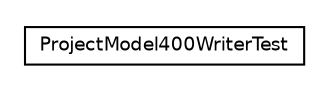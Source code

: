 #!/usr/local/bin/dot
#
# Class diagram 
# Generated by UmlGraph version 4.6 (http://www.spinellis.gr/sw/umlgraph)
#

digraph G {
	edge [fontname="Helvetica",fontsize=10,labelfontname="Helvetica",labelfontsize=10];
	node [fontname="Helvetica",fontsize=10,shape=plaintext];
	// org.apache.maven.archiva.repository.project.writers.ProjectModel400WriterTest
	c2975 [label=<<table border="0" cellborder="1" cellspacing="0" cellpadding="2" port="p" href="./ProjectModel400WriterTest.html">
		<tr><td><table border="0" cellspacing="0" cellpadding="1">
			<tr><td> ProjectModel400WriterTest </td></tr>
		</table></td></tr>
		</table>>, fontname="Helvetica", fontcolor="black", fontsize=9.0];
}

